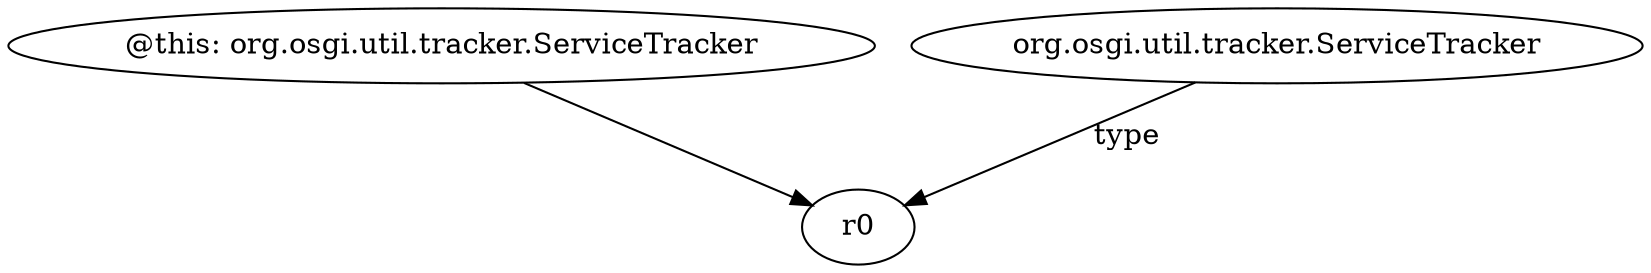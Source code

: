 digraph g {
0[label="@this: org.osgi.util.tracker.ServiceTracker"]
1[label="r0"]
0->1[label=""]
2[label="org.osgi.util.tracker.ServiceTracker"]
2->1[label="type"]
}